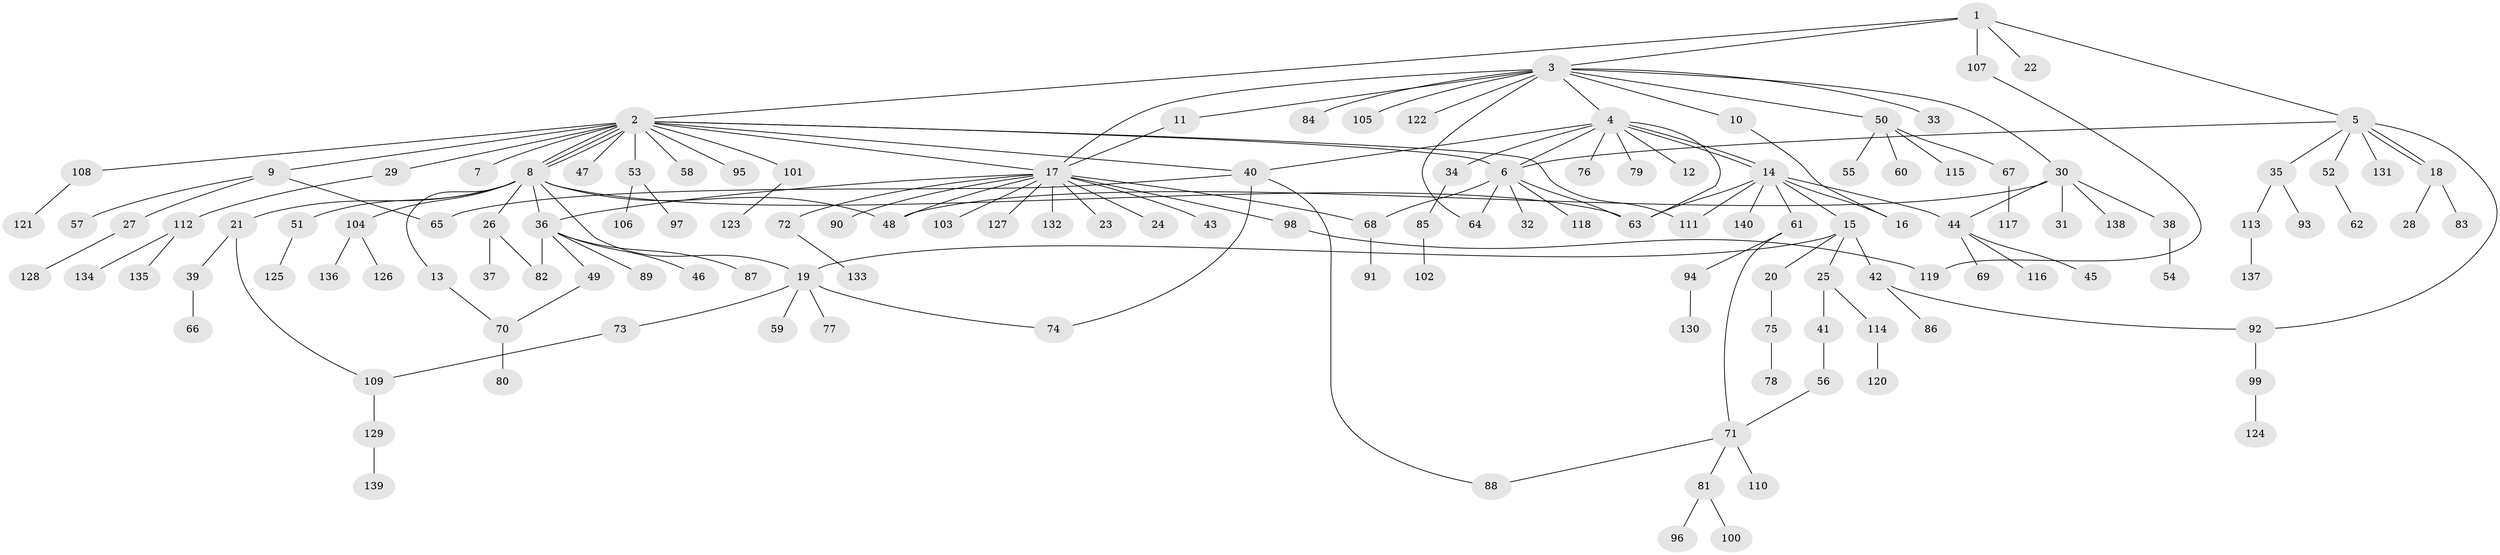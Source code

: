 // coarse degree distribution, {4: 0.09302325581395349, 10: 0.023255813953488372, 8: 0.023255813953488372, 6: 0.09302325581395349, 5: 0.09302325581395349, 2: 0.2558139534883721, 9: 0.023255813953488372, 1: 0.32558139534883723, 3: 0.06976744186046512}
// Generated by graph-tools (version 1.1) at 2025/50/03/04/25 22:50:32]
// undirected, 140 vertices, 169 edges
graph export_dot {
  node [color=gray90,style=filled];
  1;
  2;
  3;
  4;
  5;
  6;
  7;
  8;
  9;
  10;
  11;
  12;
  13;
  14;
  15;
  16;
  17;
  18;
  19;
  20;
  21;
  22;
  23;
  24;
  25;
  26;
  27;
  28;
  29;
  30;
  31;
  32;
  33;
  34;
  35;
  36;
  37;
  38;
  39;
  40;
  41;
  42;
  43;
  44;
  45;
  46;
  47;
  48;
  49;
  50;
  51;
  52;
  53;
  54;
  55;
  56;
  57;
  58;
  59;
  60;
  61;
  62;
  63;
  64;
  65;
  66;
  67;
  68;
  69;
  70;
  71;
  72;
  73;
  74;
  75;
  76;
  77;
  78;
  79;
  80;
  81;
  82;
  83;
  84;
  85;
  86;
  87;
  88;
  89;
  90;
  91;
  92;
  93;
  94;
  95;
  96;
  97;
  98;
  99;
  100;
  101;
  102;
  103;
  104;
  105;
  106;
  107;
  108;
  109;
  110;
  111;
  112;
  113;
  114;
  115;
  116;
  117;
  118;
  119;
  120;
  121;
  122;
  123;
  124;
  125;
  126;
  127;
  128;
  129;
  130;
  131;
  132;
  133;
  134;
  135;
  136;
  137;
  138;
  139;
  140;
  1 -- 2;
  1 -- 3;
  1 -- 5;
  1 -- 22;
  1 -- 107;
  2 -- 6;
  2 -- 7;
  2 -- 8;
  2 -- 8;
  2 -- 8;
  2 -- 9;
  2 -- 17;
  2 -- 29;
  2 -- 40;
  2 -- 47;
  2 -- 53;
  2 -- 58;
  2 -- 95;
  2 -- 101;
  2 -- 108;
  2 -- 111;
  3 -- 4;
  3 -- 10;
  3 -- 11;
  3 -- 17;
  3 -- 30;
  3 -- 33;
  3 -- 50;
  3 -- 64;
  3 -- 84;
  3 -- 105;
  3 -- 122;
  4 -- 6;
  4 -- 12;
  4 -- 14;
  4 -- 14;
  4 -- 34;
  4 -- 40;
  4 -- 63;
  4 -- 76;
  4 -- 79;
  5 -- 6;
  5 -- 18;
  5 -- 18;
  5 -- 35;
  5 -- 52;
  5 -- 92;
  5 -- 131;
  6 -- 32;
  6 -- 63;
  6 -- 64;
  6 -- 68;
  6 -- 118;
  8 -- 13;
  8 -- 19;
  8 -- 21;
  8 -- 26;
  8 -- 36;
  8 -- 48;
  8 -- 51;
  8 -- 63;
  8 -- 104;
  9 -- 27;
  9 -- 57;
  9 -- 65;
  10 -- 16;
  11 -- 17;
  13 -- 70;
  14 -- 15;
  14 -- 16;
  14 -- 44;
  14 -- 61;
  14 -- 63;
  14 -- 111;
  14 -- 140;
  15 -- 19;
  15 -- 20;
  15 -- 25;
  15 -- 42;
  17 -- 23;
  17 -- 24;
  17 -- 36;
  17 -- 43;
  17 -- 48;
  17 -- 68;
  17 -- 72;
  17 -- 90;
  17 -- 98;
  17 -- 103;
  17 -- 127;
  17 -- 132;
  18 -- 28;
  18 -- 83;
  19 -- 59;
  19 -- 73;
  19 -- 74;
  19 -- 77;
  20 -- 75;
  21 -- 39;
  21 -- 109;
  25 -- 41;
  25 -- 114;
  26 -- 37;
  26 -- 82;
  27 -- 128;
  29 -- 112;
  30 -- 31;
  30 -- 38;
  30 -- 44;
  30 -- 48;
  30 -- 138;
  34 -- 85;
  35 -- 93;
  35 -- 113;
  36 -- 46;
  36 -- 49;
  36 -- 82;
  36 -- 87;
  36 -- 89;
  38 -- 54;
  39 -- 66;
  40 -- 65;
  40 -- 74;
  40 -- 88;
  41 -- 56;
  42 -- 86;
  42 -- 92;
  44 -- 45;
  44 -- 69;
  44 -- 116;
  49 -- 70;
  50 -- 55;
  50 -- 60;
  50 -- 67;
  50 -- 115;
  51 -- 125;
  52 -- 62;
  53 -- 97;
  53 -- 106;
  56 -- 71;
  61 -- 71;
  61 -- 94;
  67 -- 117;
  68 -- 91;
  70 -- 80;
  71 -- 81;
  71 -- 88;
  71 -- 110;
  72 -- 133;
  73 -- 109;
  75 -- 78;
  81 -- 96;
  81 -- 100;
  85 -- 102;
  92 -- 99;
  94 -- 130;
  98 -- 119;
  99 -- 124;
  101 -- 123;
  104 -- 126;
  104 -- 136;
  107 -- 119;
  108 -- 121;
  109 -- 129;
  112 -- 134;
  112 -- 135;
  113 -- 137;
  114 -- 120;
  129 -- 139;
}
